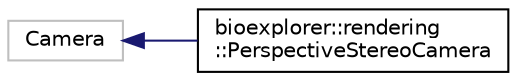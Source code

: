 digraph "Graphical Class Hierarchy"
{
 // LATEX_PDF_SIZE
  edge [fontname="Helvetica",fontsize="10",labelfontname="Helvetica",labelfontsize="10"];
  node [fontname="Helvetica",fontsize="10",shape=record];
  rankdir="LR";
  Node101 [label="Camera",height=0.2,width=0.4,color="grey75", fillcolor="white", style="filled",tooltip=" "];
  Node101 -> Node0 [dir="back",color="midnightblue",fontsize="10",style="solid",fontname="Helvetica"];
  Node0 [label="bioexplorer::rendering\l::PerspectiveStereoCamera",height=0.2,width=0.4,color="black", fillcolor="white", style="filled",URL="$d8/d50/structbioexplorer_1_1rendering_1_1PerspectiveStereoCamera.html",tooltip=" "];
}
